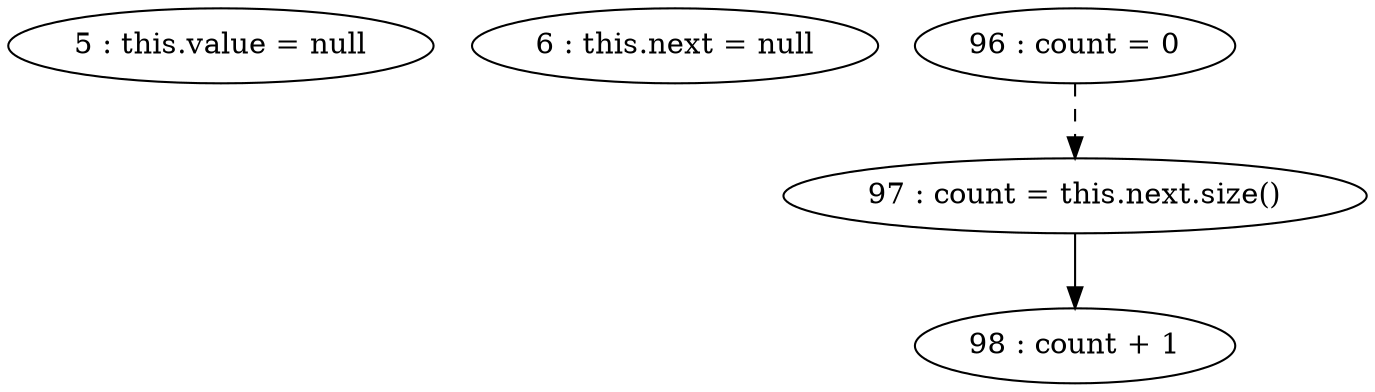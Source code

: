 digraph G {
"5 : this.value = null"
"6 : this.next = null"
"96 : count = 0"
"96 : count = 0" -> "97 : count = this.next.size()" [style=dashed]
"97 : count = this.next.size()"
"97 : count = this.next.size()" -> "98 : count + 1"
"98 : count + 1"
}